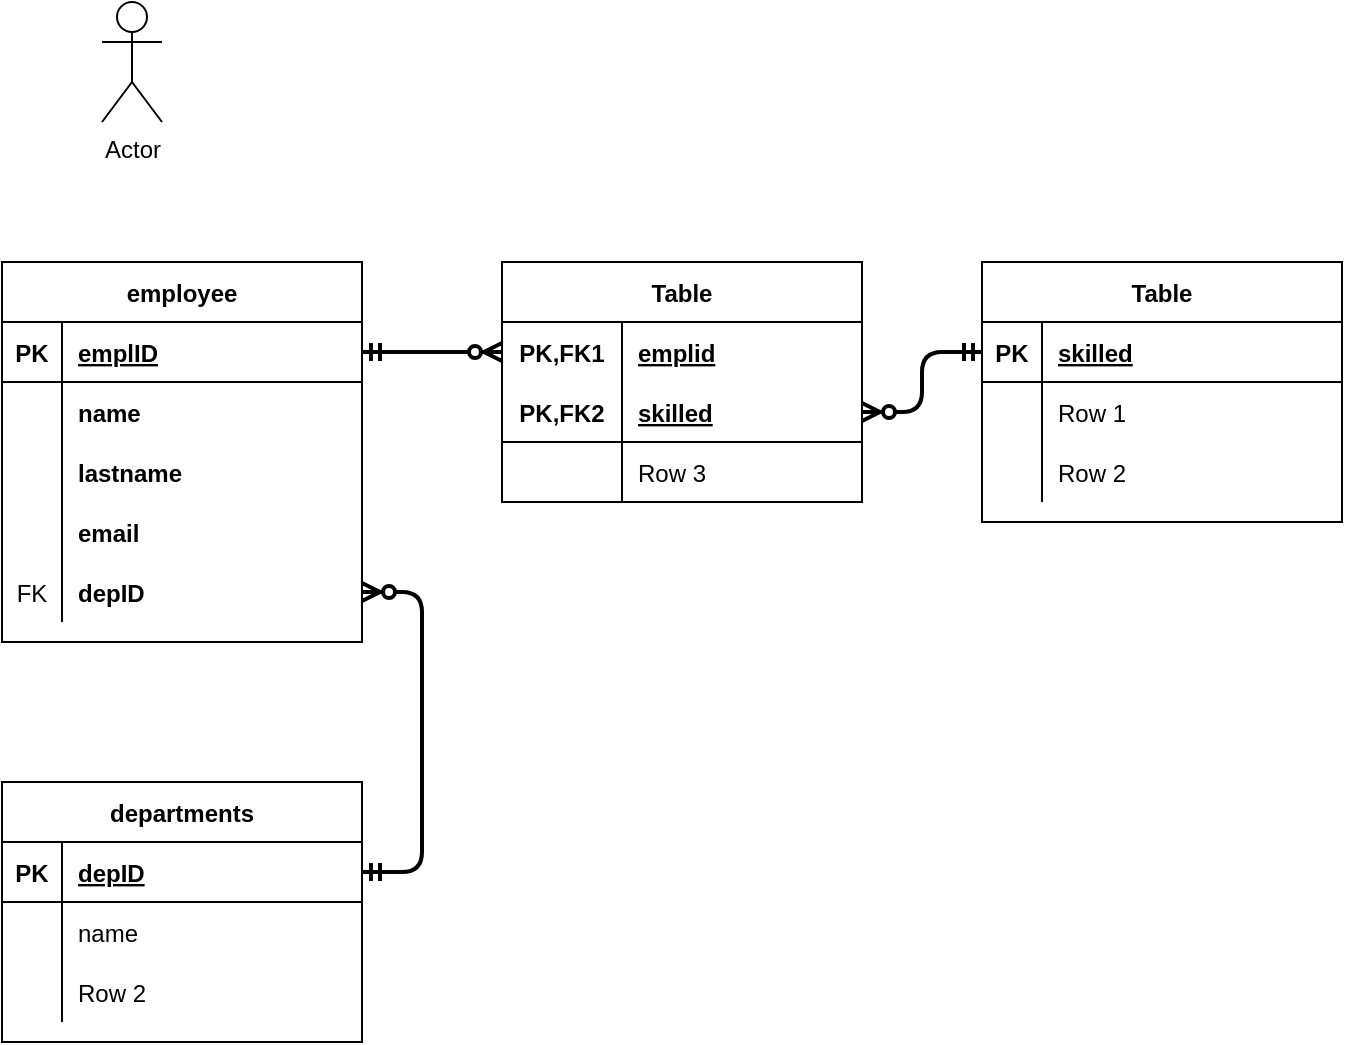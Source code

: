 <mxfile version="14.4.4" type="github">
  <diagram id="1-YyqmTq92My7mb7XTu-" name="Page-1">
    <mxGraphModel dx="806" dy="681" grid="1" gridSize="10" guides="1" tooltips="1" connect="1" arrows="1" fold="1" page="1" pageScale="1" pageWidth="850" pageHeight="1100" math="0" shadow="0">
      <root>
        <mxCell id="0" />
        <mxCell id="1" parent="0" />
        <mxCell id="PwV4E91g5WFUvwwfSj-Z-1" value="Actor" style="shape=umlActor;verticalLabelPosition=bottom;verticalAlign=top;html=1;outlineConnect=0;" vertex="1" parent="1">
          <mxGeometry x="170" y="20" width="30" height="60" as="geometry" />
        </mxCell>
        <mxCell id="PwV4E91g5WFUvwwfSj-Z-8" value="employee" style="shape=table;startSize=30;container=1;collapsible=1;childLayout=tableLayout;fixedRows=1;rowLines=0;fontStyle=1;align=center;resizeLast=1;" vertex="1" parent="1">
          <mxGeometry x="120" y="150" width="180" height="190" as="geometry" />
        </mxCell>
        <mxCell id="PwV4E91g5WFUvwwfSj-Z-9" value="" style="shape=partialRectangle;collapsible=0;dropTarget=0;pointerEvents=0;fillColor=none;top=0;left=0;bottom=1;right=0;points=[[0,0.5],[1,0.5]];portConstraint=eastwest;" vertex="1" parent="PwV4E91g5WFUvwwfSj-Z-8">
          <mxGeometry y="30" width="180" height="30" as="geometry" />
        </mxCell>
        <mxCell id="PwV4E91g5WFUvwwfSj-Z-10" value="PK" style="shape=partialRectangle;connectable=0;fillColor=none;top=0;left=0;bottom=0;right=0;fontStyle=1;overflow=hidden;" vertex="1" parent="PwV4E91g5WFUvwwfSj-Z-9">
          <mxGeometry width="30" height="30" as="geometry" />
        </mxCell>
        <mxCell id="PwV4E91g5WFUvwwfSj-Z-11" value="emplID" style="shape=partialRectangle;connectable=0;fillColor=none;top=0;left=0;bottom=0;right=0;align=left;spacingLeft=6;fontStyle=5;overflow=hidden;" vertex="1" parent="PwV4E91g5WFUvwwfSj-Z-9">
          <mxGeometry x="30" width="150" height="30" as="geometry" />
        </mxCell>
        <mxCell id="PwV4E91g5WFUvwwfSj-Z-12" value="" style="shape=partialRectangle;collapsible=0;dropTarget=0;pointerEvents=0;fillColor=none;top=0;left=0;bottom=0;right=0;points=[[0,0.5],[1,0.5]];portConstraint=eastwest;" vertex="1" parent="PwV4E91g5WFUvwwfSj-Z-8">
          <mxGeometry y="60" width="180" height="30" as="geometry" />
        </mxCell>
        <mxCell id="PwV4E91g5WFUvwwfSj-Z-13" value="" style="shape=partialRectangle;connectable=0;fillColor=none;top=0;left=0;bottom=0;right=0;editable=1;overflow=hidden;" vertex="1" parent="PwV4E91g5WFUvwwfSj-Z-12">
          <mxGeometry width="30" height="30" as="geometry" />
        </mxCell>
        <mxCell id="PwV4E91g5WFUvwwfSj-Z-14" value="name" style="shape=partialRectangle;connectable=0;fillColor=none;top=0;left=0;bottom=0;right=0;align=left;spacingLeft=6;overflow=hidden;fontStyle=1" vertex="1" parent="PwV4E91g5WFUvwwfSj-Z-12">
          <mxGeometry x="30" width="150" height="30" as="geometry" />
        </mxCell>
        <mxCell id="PwV4E91g5WFUvwwfSj-Z-15" value="" style="shape=partialRectangle;collapsible=0;dropTarget=0;pointerEvents=0;fillColor=none;top=0;left=0;bottom=0;right=0;points=[[0,0.5],[1,0.5]];portConstraint=eastwest;" vertex="1" parent="PwV4E91g5WFUvwwfSj-Z-8">
          <mxGeometry y="90" width="180" height="30" as="geometry" />
        </mxCell>
        <mxCell id="PwV4E91g5WFUvwwfSj-Z-16" value="" style="shape=partialRectangle;connectable=0;fillColor=none;top=0;left=0;bottom=0;right=0;editable=1;overflow=hidden;" vertex="1" parent="PwV4E91g5WFUvwwfSj-Z-15">
          <mxGeometry width="30" height="30" as="geometry" />
        </mxCell>
        <mxCell id="PwV4E91g5WFUvwwfSj-Z-17" value="lastname" style="shape=partialRectangle;connectable=0;fillColor=none;top=0;left=0;bottom=0;right=0;align=left;spacingLeft=6;overflow=hidden;fontStyle=1" vertex="1" parent="PwV4E91g5WFUvwwfSj-Z-15">
          <mxGeometry x="30" width="150" height="30" as="geometry" />
        </mxCell>
        <mxCell id="PwV4E91g5WFUvwwfSj-Z-64" value="" style="shape=partialRectangle;collapsible=0;dropTarget=0;pointerEvents=0;fillColor=none;top=0;left=0;bottom=0;right=0;points=[[0,0.5],[1,0.5]];portConstraint=eastwest;" vertex="1" parent="PwV4E91g5WFUvwwfSj-Z-8">
          <mxGeometry y="120" width="180" height="30" as="geometry" />
        </mxCell>
        <mxCell id="PwV4E91g5WFUvwwfSj-Z-65" value="" style="shape=partialRectangle;connectable=0;fillColor=none;top=0;left=0;bottom=0;right=0;editable=1;overflow=hidden;" vertex="1" parent="PwV4E91g5WFUvwwfSj-Z-64">
          <mxGeometry width="30" height="30" as="geometry" />
        </mxCell>
        <mxCell id="PwV4E91g5WFUvwwfSj-Z-66" value="email" style="shape=partialRectangle;connectable=0;fillColor=none;top=0;left=0;bottom=0;right=0;align=left;spacingLeft=6;overflow=hidden;fontStyle=1" vertex="1" parent="PwV4E91g5WFUvwwfSj-Z-64">
          <mxGeometry x="30" width="150" height="30" as="geometry" />
        </mxCell>
        <mxCell id="PwV4E91g5WFUvwwfSj-Z-67" value="" style="shape=partialRectangle;collapsible=0;dropTarget=0;pointerEvents=0;fillColor=none;top=0;left=0;bottom=0;right=0;points=[[0,0.5],[1,0.5]];portConstraint=eastwest;" vertex="1" parent="PwV4E91g5WFUvwwfSj-Z-8">
          <mxGeometry y="150" width="180" height="30" as="geometry" />
        </mxCell>
        <mxCell id="PwV4E91g5WFUvwwfSj-Z-68" value="FK" style="shape=partialRectangle;connectable=0;fillColor=none;top=0;left=0;bottom=0;right=0;editable=1;overflow=hidden;" vertex="1" parent="PwV4E91g5WFUvwwfSj-Z-67">
          <mxGeometry width="30" height="30" as="geometry" />
        </mxCell>
        <mxCell id="PwV4E91g5WFUvwwfSj-Z-69" value="depID" style="shape=partialRectangle;connectable=0;fillColor=none;top=0;left=0;bottom=0;right=0;align=left;spacingLeft=6;overflow=hidden;fontStyle=1" vertex="1" parent="PwV4E91g5WFUvwwfSj-Z-67">
          <mxGeometry x="30" width="150" height="30" as="geometry" />
        </mxCell>
        <mxCell id="PwV4E91g5WFUvwwfSj-Z-21" value="departments" style="shape=table;startSize=30;container=1;collapsible=1;childLayout=tableLayout;fixedRows=1;rowLines=0;fontStyle=1;align=center;resizeLast=1;" vertex="1" parent="1">
          <mxGeometry x="120" y="410" width="180" height="130" as="geometry" />
        </mxCell>
        <mxCell id="PwV4E91g5WFUvwwfSj-Z-22" value="" style="shape=partialRectangle;collapsible=0;dropTarget=0;pointerEvents=0;fillColor=none;top=0;left=0;bottom=1;right=0;points=[[0,0.5],[1,0.5]];portConstraint=eastwest;" vertex="1" parent="PwV4E91g5WFUvwwfSj-Z-21">
          <mxGeometry y="30" width="180" height="30" as="geometry" />
        </mxCell>
        <mxCell id="PwV4E91g5WFUvwwfSj-Z-23" value="PK" style="shape=partialRectangle;connectable=0;fillColor=none;top=0;left=0;bottom=0;right=0;fontStyle=1;overflow=hidden;" vertex="1" parent="PwV4E91g5WFUvwwfSj-Z-22">
          <mxGeometry width="30" height="30" as="geometry" />
        </mxCell>
        <mxCell id="PwV4E91g5WFUvwwfSj-Z-24" value="depID" style="shape=partialRectangle;connectable=0;fillColor=none;top=0;left=0;bottom=0;right=0;align=left;spacingLeft=6;fontStyle=5;overflow=hidden;" vertex="1" parent="PwV4E91g5WFUvwwfSj-Z-22">
          <mxGeometry x="30" width="150" height="30" as="geometry" />
        </mxCell>
        <mxCell id="PwV4E91g5WFUvwwfSj-Z-25" value="" style="shape=partialRectangle;collapsible=0;dropTarget=0;pointerEvents=0;fillColor=none;top=0;left=0;bottom=0;right=0;points=[[0,0.5],[1,0.5]];portConstraint=eastwest;" vertex="1" parent="PwV4E91g5WFUvwwfSj-Z-21">
          <mxGeometry y="60" width="180" height="30" as="geometry" />
        </mxCell>
        <mxCell id="PwV4E91g5WFUvwwfSj-Z-26" value="" style="shape=partialRectangle;connectable=0;fillColor=none;top=0;left=0;bottom=0;right=0;editable=1;overflow=hidden;" vertex="1" parent="PwV4E91g5WFUvwwfSj-Z-25">
          <mxGeometry width="30" height="30" as="geometry" />
        </mxCell>
        <mxCell id="PwV4E91g5WFUvwwfSj-Z-27" value="name" style="shape=partialRectangle;connectable=0;fillColor=none;top=0;left=0;bottom=0;right=0;align=left;spacingLeft=6;overflow=hidden;" vertex="1" parent="PwV4E91g5WFUvwwfSj-Z-25">
          <mxGeometry x="30" width="150" height="30" as="geometry" />
        </mxCell>
        <mxCell id="PwV4E91g5WFUvwwfSj-Z-28" value="" style="shape=partialRectangle;collapsible=0;dropTarget=0;pointerEvents=0;fillColor=none;top=0;left=0;bottom=0;right=0;points=[[0,0.5],[1,0.5]];portConstraint=eastwest;" vertex="1" parent="PwV4E91g5WFUvwwfSj-Z-21">
          <mxGeometry y="90" width="180" height="30" as="geometry" />
        </mxCell>
        <mxCell id="PwV4E91g5WFUvwwfSj-Z-29" value="" style="shape=partialRectangle;connectable=0;fillColor=none;top=0;left=0;bottom=0;right=0;editable=1;overflow=hidden;" vertex="1" parent="PwV4E91g5WFUvwwfSj-Z-28">
          <mxGeometry width="30" height="30" as="geometry" />
        </mxCell>
        <mxCell id="PwV4E91g5WFUvwwfSj-Z-30" value="Row 2" style="shape=partialRectangle;connectable=0;fillColor=none;top=0;left=0;bottom=0;right=0;align=left;spacingLeft=6;overflow=hidden;" vertex="1" parent="PwV4E91g5WFUvwwfSj-Z-28">
          <mxGeometry x="30" width="150" height="30" as="geometry" />
        </mxCell>
        <mxCell id="PwV4E91g5WFUvwwfSj-Z-38" value="Table" style="shape=table;startSize=30;container=1;collapsible=1;childLayout=tableLayout;fixedRows=1;rowLines=0;fontStyle=1;align=center;resizeLast=1;" vertex="1" parent="1">
          <mxGeometry x="370" y="150" width="180" height="120" as="geometry" />
        </mxCell>
        <mxCell id="PwV4E91g5WFUvwwfSj-Z-39" value="" style="shape=partialRectangle;collapsible=0;dropTarget=0;pointerEvents=0;fillColor=none;top=0;left=0;bottom=0;right=0;points=[[0,0.5],[1,0.5]];portConstraint=eastwest;" vertex="1" parent="PwV4E91g5WFUvwwfSj-Z-38">
          <mxGeometry y="30" width="180" height="30" as="geometry" />
        </mxCell>
        <mxCell id="PwV4E91g5WFUvwwfSj-Z-40" value="PK,FK1" style="shape=partialRectangle;connectable=0;fillColor=none;top=0;left=0;bottom=0;right=0;fontStyle=1;overflow=hidden;" vertex="1" parent="PwV4E91g5WFUvwwfSj-Z-39">
          <mxGeometry width="60" height="30" as="geometry" />
        </mxCell>
        <mxCell id="PwV4E91g5WFUvwwfSj-Z-41" value="emplid" style="shape=partialRectangle;connectable=0;fillColor=none;top=0;left=0;bottom=0;right=0;align=left;spacingLeft=6;fontStyle=5;overflow=hidden;" vertex="1" parent="PwV4E91g5WFUvwwfSj-Z-39">
          <mxGeometry x="60" width="120" height="30" as="geometry" />
        </mxCell>
        <mxCell id="PwV4E91g5WFUvwwfSj-Z-42" value="" style="shape=partialRectangle;collapsible=0;dropTarget=0;pointerEvents=0;fillColor=none;top=0;left=0;bottom=1;right=0;points=[[0,0.5],[1,0.5]];portConstraint=eastwest;" vertex="1" parent="PwV4E91g5WFUvwwfSj-Z-38">
          <mxGeometry y="60" width="180" height="30" as="geometry" />
        </mxCell>
        <mxCell id="PwV4E91g5WFUvwwfSj-Z-43" value="PK,FK2" style="shape=partialRectangle;connectable=0;fillColor=none;top=0;left=0;bottom=0;right=0;fontStyle=1;overflow=hidden;" vertex="1" parent="PwV4E91g5WFUvwwfSj-Z-42">
          <mxGeometry width="60" height="30" as="geometry" />
        </mxCell>
        <mxCell id="PwV4E91g5WFUvwwfSj-Z-44" value="skilled" style="shape=partialRectangle;connectable=0;fillColor=none;top=0;left=0;bottom=0;right=0;align=left;spacingLeft=6;fontStyle=5;overflow=hidden;" vertex="1" parent="PwV4E91g5WFUvwwfSj-Z-42">
          <mxGeometry x="60" width="120" height="30" as="geometry" />
        </mxCell>
        <mxCell id="PwV4E91g5WFUvwwfSj-Z-45" value="" style="shape=partialRectangle;collapsible=0;dropTarget=0;pointerEvents=0;fillColor=none;top=0;left=0;bottom=0;right=0;points=[[0,0.5],[1,0.5]];portConstraint=eastwest;" vertex="1" parent="PwV4E91g5WFUvwwfSj-Z-38">
          <mxGeometry y="90" width="180" height="30" as="geometry" />
        </mxCell>
        <mxCell id="PwV4E91g5WFUvwwfSj-Z-46" value="" style="shape=partialRectangle;connectable=0;fillColor=none;top=0;left=0;bottom=0;right=0;editable=1;overflow=hidden;" vertex="1" parent="PwV4E91g5WFUvwwfSj-Z-45">
          <mxGeometry width="60" height="30" as="geometry" />
        </mxCell>
        <mxCell id="PwV4E91g5WFUvwwfSj-Z-47" value="Row 3" style="shape=partialRectangle;connectable=0;fillColor=none;top=0;left=0;bottom=0;right=0;align=left;spacingLeft=6;overflow=hidden;" vertex="1" parent="PwV4E91g5WFUvwwfSj-Z-45">
          <mxGeometry x="60" width="120" height="30" as="geometry" />
        </mxCell>
        <mxCell id="PwV4E91g5WFUvwwfSj-Z-51" value="Table" style="shape=table;startSize=30;container=1;collapsible=1;childLayout=tableLayout;fixedRows=1;rowLines=0;fontStyle=1;align=center;resizeLast=1;" vertex="1" parent="1">
          <mxGeometry x="610" y="150" width="180" height="130" as="geometry" />
        </mxCell>
        <mxCell id="PwV4E91g5WFUvwwfSj-Z-52" value="" style="shape=partialRectangle;collapsible=0;dropTarget=0;pointerEvents=0;fillColor=none;top=0;left=0;bottom=1;right=0;points=[[0,0.5],[1,0.5]];portConstraint=eastwest;" vertex="1" parent="PwV4E91g5WFUvwwfSj-Z-51">
          <mxGeometry y="30" width="180" height="30" as="geometry" />
        </mxCell>
        <mxCell id="PwV4E91g5WFUvwwfSj-Z-53" value="PK" style="shape=partialRectangle;connectable=0;fillColor=none;top=0;left=0;bottom=0;right=0;fontStyle=1;overflow=hidden;" vertex="1" parent="PwV4E91g5WFUvwwfSj-Z-52">
          <mxGeometry width="30" height="30" as="geometry" />
        </mxCell>
        <mxCell id="PwV4E91g5WFUvwwfSj-Z-54" value="skilled" style="shape=partialRectangle;connectable=0;fillColor=none;top=0;left=0;bottom=0;right=0;align=left;spacingLeft=6;fontStyle=5;overflow=hidden;" vertex="1" parent="PwV4E91g5WFUvwwfSj-Z-52">
          <mxGeometry x="30" width="150" height="30" as="geometry" />
        </mxCell>
        <mxCell id="PwV4E91g5WFUvwwfSj-Z-55" value="" style="shape=partialRectangle;collapsible=0;dropTarget=0;pointerEvents=0;fillColor=none;top=0;left=0;bottom=0;right=0;points=[[0,0.5],[1,0.5]];portConstraint=eastwest;" vertex="1" parent="PwV4E91g5WFUvwwfSj-Z-51">
          <mxGeometry y="60" width="180" height="30" as="geometry" />
        </mxCell>
        <mxCell id="PwV4E91g5WFUvwwfSj-Z-56" value="" style="shape=partialRectangle;connectable=0;fillColor=none;top=0;left=0;bottom=0;right=0;editable=1;overflow=hidden;" vertex="1" parent="PwV4E91g5WFUvwwfSj-Z-55">
          <mxGeometry width="30" height="30" as="geometry" />
        </mxCell>
        <mxCell id="PwV4E91g5WFUvwwfSj-Z-57" value="Row 1" style="shape=partialRectangle;connectable=0;fillColor=none;top=0;left=0;bottom=0;right=0;align=left;spacingLeft=6;overflow=hidden;" vertex="1" parent="PwV4E91g5WFUvwwfSj-Z-55">
          <mxGeometry x="30" width="150" height="30" as="geometry" />
        </mxCell>
        <mxCell id="PwV4E91g5WFUvwwfSj-Z-58" value="" style="shape=partialRectangle;collapsible=0;dropTarget=0;pointerEvents=0;fillColor=none;top=0;left=0;bottom=0;right=0;points=[[0,0.5],[1,0.5]];portConstraint=eastwest;" vertex="1" parent="PwV4E91g5WFUvwwfSj-Z-51">
          <mxGeometry y="90" width="180" height="30" as="geometry" />
        </mxCell>
        <mxCell id="PwV4E91g5WFUvwwfSj-Z-59" value="" style="shape=partialRectangle;connectable=0;fillColor=none;top=0;left=0;bottom=0;right=0;editable=1;overflow=hidden;" vertex="1" parent="PwV4E91g5WFUvwwfSj-Z-58">
          <mxGeometry width="30" height="30" as="geometry" />
        </mxCell>
        <mxCell id="PwV4E91g5WFUvwwfSj-Z-60" value="Row 2" style="shape=partialRectangle;connectable=0;fillColor=none;top=0;left=0;bottom=0;right=0;align=left;spacingLeft=6;overflow=hidden;" vertex="1" parent="PwV4E91g5WFUvwwfSj-Z-58">
          <mxGeometry x="30" width="150" height="30" as="geometry" />
        </mxCell>
        <mxCell id="PwV4E91g5WFUvwwfSj-Z-70" value="" style="edgeStyle=entityRelationEdgeStyle;fontSize=12;html=1;endArrow=ERzeroToMany;startArrow=ERmandOne;strokeWidth=2;" edge="1" parent="1" source="PwV4E91g5WFUvwwfSj-Z-22" target="PwV4E91g5WFUvwwfSj-Z-67">
          <mxGeometry width="100" height="100" relative="1" as="geometry">
            <mxPoint x="340" y="420" as="sourcePoint" />
            <mxPoint x="330" y="320" as="targetPoint" />
          </mxGeometry>
        </mxCell>
        <mxCell id="PwV4E91g5WFUvwwfSj-Z-71" value="" style="edgeStyle=entityRelationEdgeStyle;fontSize=12;html=1;endArrow=ERzeroToMany;startArrow=ERmandOne;strokeWidth=2;exitX=0;exitY=0.5;exitDx=0;exitDy=0;entryX=1;entryY=0.5;entryDx=0;entryDy=0;" edge="1" parent="1" source="PwV4E91g5WFUvwwfSj-Z-52" target="PwV4E91g5WFUvwwfSj-Z-42">
          <mxGeometry width="100" height="100" relative="1" as="geometry">
            <mxPoint x="560" y="300" as="sourcePoint" />
            <mxPoint x="560" y="160" as="targetPoint" />
          </mxGeometry>
        </mxCell>
        <mxCell id="PwV4E91g5WFUvwwfSj-Z-72" value="" style="edgeStyle=entityRelationEdgeStyle;fontSize=12;html=1;endArrow=ERzeroToMany;startArrow=ERmandOne;strokeWidth=2;exitX=1;exitY=0.5;exitDx=0;exitDy=0;entryX=0;entryY=0.5;entryDx=0;entryDy=0;" edge="1" parent="1" source="PwV4E91g5WFUvwwfSj-Z-9" target="PwV4E91g5WFUvwwfSj-Z-39">
          <mxGeometry width="100" height="100" relative="1" as="geometry">
            <mxPoint x="640" y="550" as="sourcePoint" />
            <mxPoint x="640" y="410" as="targetPoint" />
          </mxGeometry>
        </mxCell>
      </root>
    </mxGraphModel>
  </diagram>
</mxfile>
